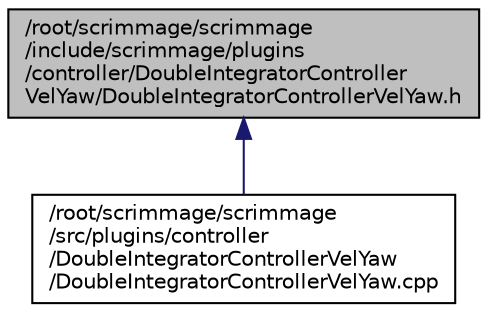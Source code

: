 digraph "/root/scrimmage/scrimmage/include/scrimmage/plugins/controller/DoubleIntegratorControllerVelYaw/DoubleIntegratorControllerVelYaw.h"
{
 // LATEX_PDF_SIZE
  edge [fontname="Helvetica",fontsize="10",labelfontname="Helvetica",labelfontsize="10"];
  node [fontname="Helvetica",fontsize="10",shape=record];
  Node1 [label="/root/scrimmage/scrimmage\l/include/scrimmage/plugins\l/controller/DoubleIntegratorController\lVelYaw/DoubleIntegratorControllerVelYaw.h",height=0.2,width=0.4,color="black", fillcolor="grey75", style="filled", fontcolor="black",tooltip="Brief file description."];
  Node1 -> Node2 [dir="back",color="midnightblue",fontsize="10",style="solid",fontname="Helvetica"];
  Node2 [label="/root/scrimmage/scrimmage\l/src/plugins/controller\l/DoubleIntegratorControllerVelYaw\l/DoubleIntegratorControllerVelYaw.cpp",height=0.2,width=0.4,color="black", fillcolor="white", style="filled",URL="$DoubleIntegratorControllerVelYaw_8cpp.html",tooltip="Brief file description."];
}
